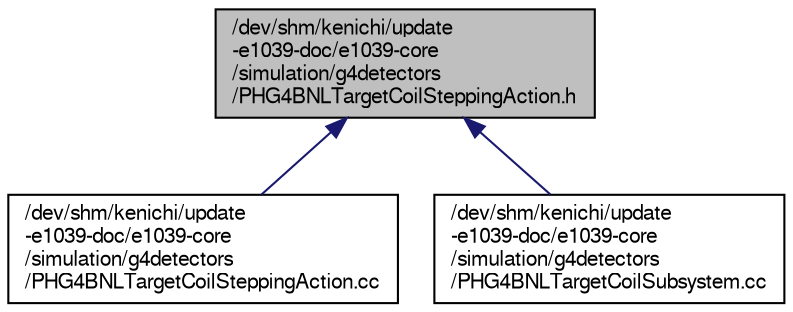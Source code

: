 digraph "/dev/shm/kenichi/update-e1039-doc/e1039-core/simulation/g4detectors/PHG4BNLTargetCoilSteppingAction.h"
{
  bgcolor="transparent";
  edge [fontname="FreeSans",fontsize="10",labelfontname="FreeSans",labelfontsize="10"];
  node [fontname="FreeSans",fontsize="10",shape=record];
  Node1 [label="/dev/shm/kenichi/update\l-e1039-doc/e1039-core\l/simulation/g4detectors\l/PHG4BNLTargetCoilSteppingAction.h",height=0.2,width=0.4,color="black", fillcolor="grey75", style="filled" fontcolor="black"];
  Node1 -> Node2 [dir="back",color="midnightblue",fontsize="10",style="solid",fontname="FreeSans"];
  Node2 [label="/dev/shm/kenichi/update\l-e1039-doc/e1039-core\l/simulation/g4detectors\l/PHG4BNLTargetCoilSteppingAction.cc",height=0.2,width=0.4,color="black",URL="$d3/d6f/PHG4BNLTargetCoilSteppingAction_8cc.html"];
  Node1 -> Node3 [dir="back",color="midnightblue",fontsize="10",style="solid",fontname="FreeSans"];
  Node3 [label="/dev/shm/kenichi/update\l-e1039-doc/e1039-core\l/simulation/g4detectors\l/PHG4BNLTargetCoilSubsystem.cc",height=0.2,width=0.4,color="black",URL="$d1/de4/PHG4BNLTargetCoilSubsystem_8cc.html"];
}

